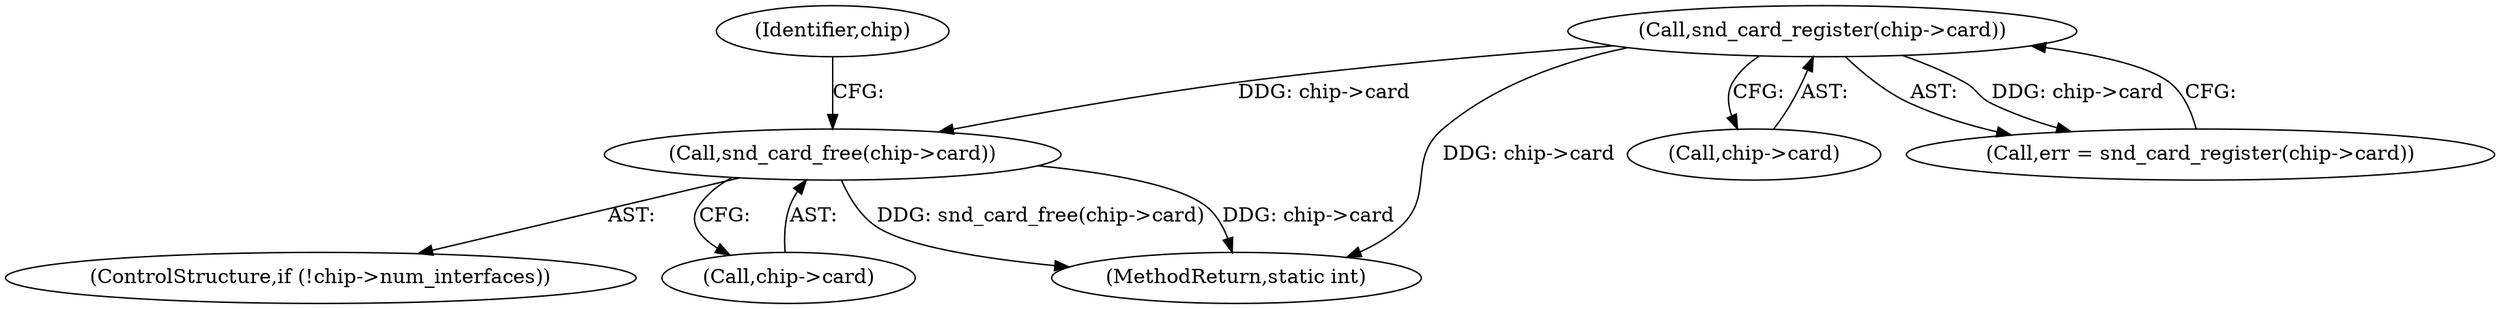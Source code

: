 digraph "0_linux_5f8cf712582617d523120df67d392059eaf2fc4b@API" {
"1000496" [label="(Call,snd_card_free(chip->card))"];
"1000454" [label="(Call,snd_card_register(chip->card))"];
"1000496" [label="(Call,snd_card_free(chip->card))"];
"1000491" [label="(ControlStructure,if (!chip->num_interfaces))"];
"1000503" [label="(Identifier,chip)"];
"1000497" [label="(Call,chip->card)"];
"1000510" [label="(MethodReturn,static int)"];
"1000455" [label="(Call,chip->card)"];
"1000452" [label="(Call,err = snd_card_register(chip->card))"];
"1000454" [label="(Call,snd_card_register(chip->card))"];
"1000496" -> "1000491"  [label="AST: "];
"1000496" -> "1000497"  [label="CFG: "];
"1000497" -> "1000496"  [label="AST: "];
"1000503" -> "1000496"  [label="CFG: "];
"1000496" -> "1000510"  [label="DDG: snd_card_free(chip->card)"];
"1000496" -> "1000510"  [label="DDG: chip->card"];
"1000454" -> "1000496"  [label="DDG: chip->card"];
"1000454" -> "1000452"  [label="AST: "];
"1000454" -> "1000455"  [label="CFG: "];
"1000455" -> "1000454"  [label="AST: "];
"1000452" -> "1000454"  [label="CFG: "];
"1000454" -> "1000510"  [label="DDG: chip->card"];
"1000454" -> "1000452"  [label="DDG: chip->card"];
}
